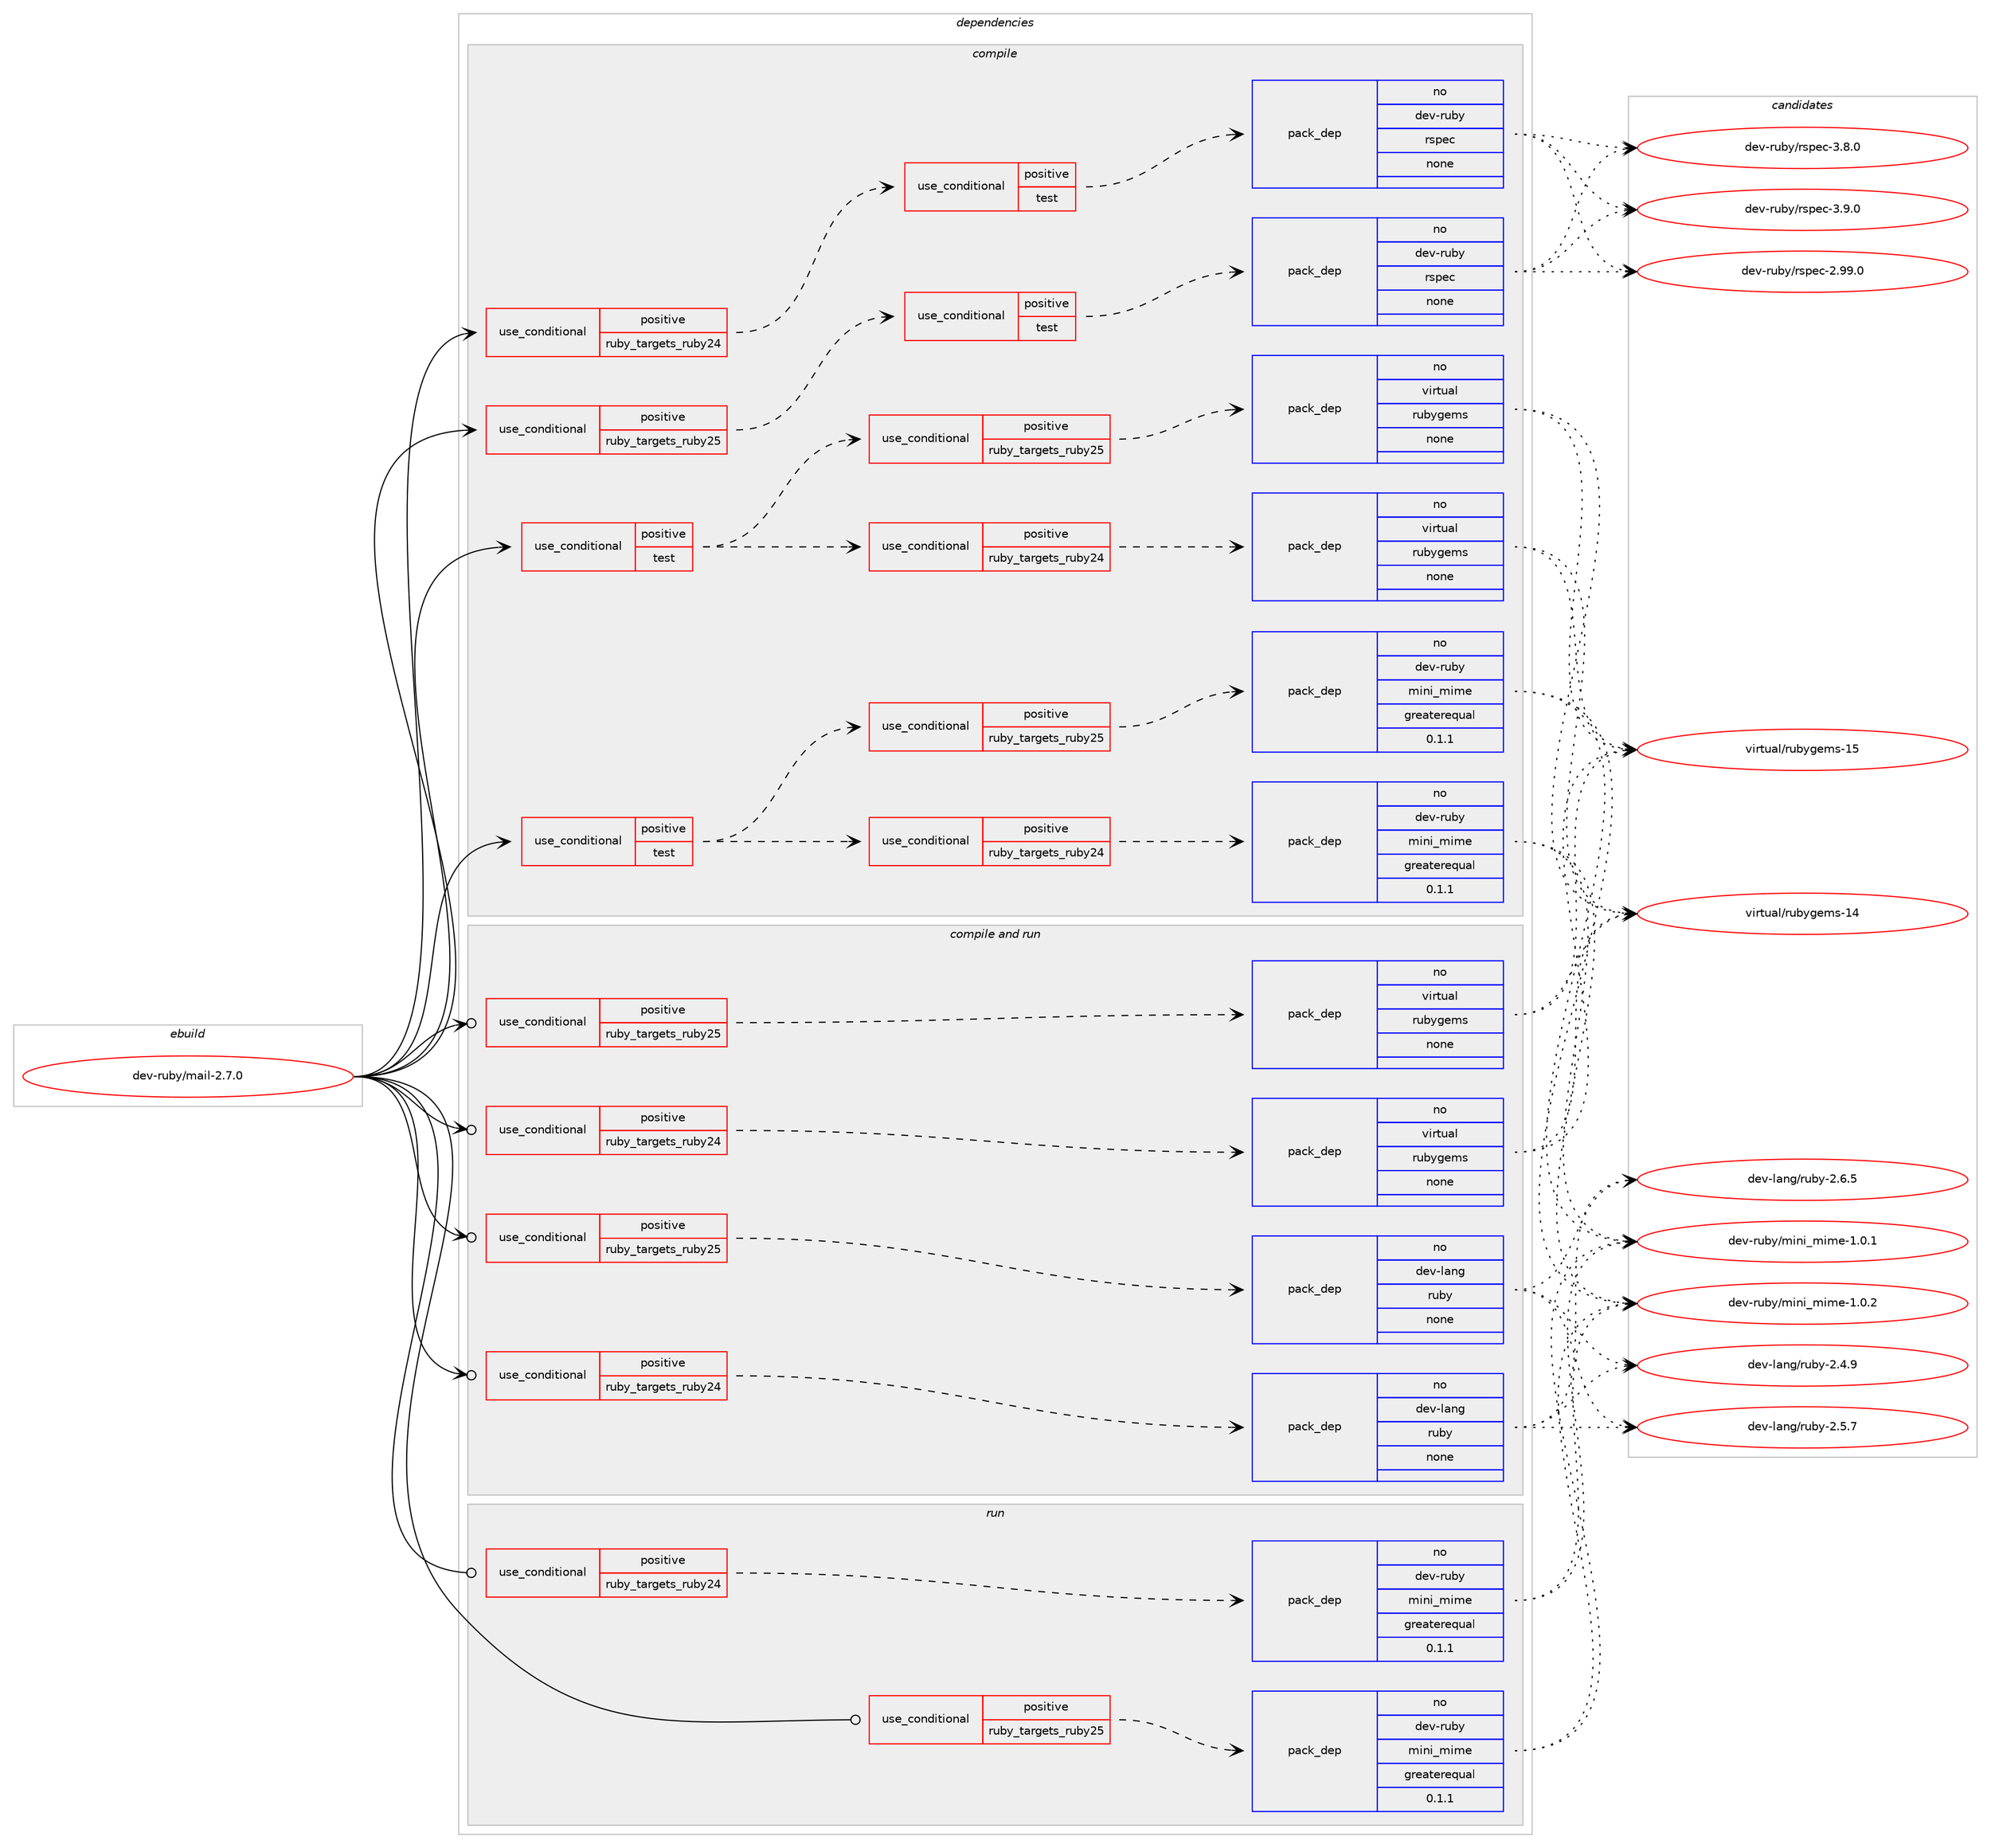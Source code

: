 digraph prolog {

# *************
# Graph options
# *************

newrank=true;
concentrate=true;
compound=true;
graph [rankdir=LR,fontname=Helvetica,fontsize=10,ranksep=1.5];#, ranksep=2.5, nodesep=0.2];
edge  [arrowhead=vee];
node  [fontname=Helvetica,fontsize=10];

# **********
# The ebuild
# **********

subgraph cluster_leftcol {
color=gray;
label=<<i>ebuild</i>>;
id [label="dev-ruby/mail-2.7.0", color=red, width=4, href="../dev-ruby/mail-2.7.0.svg"];
}

# ****************
# The dependencies
# ****************

subgraph cluster_midcol {
color=gray;
label=<<i>dependencies</i>>;
subgraph cluster_compile {
fillcolor="#eeeeee";
style=filled;
label=<<i>compile</i>>;
subgraph cond167014 {
dependency694238 [label=<<TABLE BORDER="0" CELLBORDER="1" CELLSPACING="0" CELLPADDING="4"><TR><TD ROWSPAN="3" CELLPADDING="10">use_conditional</TD></TR><TR><TD>positive</TD></TR><TR><TD>ruby_targets_ruby24</TD></TR></TABLE>>, shape=none, color=red];
subgraph cond167015 {
dependency694239 [label=<<TABLE BORDER="0" CELLBORDER="1" CELLSPACING="0" CELLPADDING="4"><TR><TD ROWSPAN="3" CELLPADDING="10">use_conditional</TD></TR><TR><TD>positive</TD></TR><TR><TD>test</TD></TR></TABLE>>, shape=none, color=red];
subgraph pack515239 {
dependency694240 [label=<<TABLE BORDER="0" CELLBORDER="1" CELLSPACING="0" CELLPADDING="4" WIDTH="220"><TR><TD ROWSPAN="6" CELLPADDING="30">pack_dep</TD></TR><TR><TD WIDTH="110">no</TD></TR><TR><TD>dev-ruby</TD></TR><TR><TD>rspec</TD></TR><TR><TD>none</TD></TR><TR><TD></TD></TR></TABLE>>, shape=none, color=blue];
}
dependency694239:e -> dependency694240:w [weight=20,style="dashed",arrowhead="vee"];
}
dependency694238:e -> dependency694239:w [weight=20,style="dashed",arrowhead="vee"];
}
id:e -> dependency694238:w [weight=20,style="solid",arrowhead="vee"];
subgraph cond167016 {
dependency694241 [label=<<TABLE BORDER="0" CELLBORDER="1" CELLSPACING="0" CELLPADDING="4"><TR><TD ROWSPAN="3" CELLPADDING="10">use_conditional</TD></TR><TR><TD>positive</TD></TR><TR><TD>ruby_targets_ruby25</TD></TR></TABLE>>, shape=none, color=red];
subgraph cond167017 {
dependency694242 [label=<<TABLE BORDER="0" CELLBORDER="1" CELLSPACING="0" CELLPADDING="4"><TR><TD ROWSPAN="3" CELLPADDING="10">use_conditional</TD></TR><TR><TD>positive</TD></TR><TR><TD>test</TD></TR></TABLE>>, shape=none, color=red];
subgraph pack515240 {
dependency694243 [label=<<TABLE BORDER="0" CELLBORDER="1" CELLSPACING="0" CELLPADDING="4" WIDTH="220"><TR><TD ROWSPAN="6" CELLPADDING="30">pack_dep</TD></TR><TR><TD WIDTH="110">no</TD></TR><TR><TD>dev-ruby</TD></TR><TR><TD>rspec</TD></TR><TR><TD>none</TD></TR><TR><TD></TD></TR></TABLE>>, shape=none, color=blue];
}
dependency694242:e -> dependency694243:w [weight=20,style="dashed",arrowhead="vee"];
}
dependency694241:e -> dependency694242:w [weight=20,style="dashed",arrowhead="vee"];
}
id:e -> dependency694241:w [weight=20,style="solid",arrowhead="vee"];
subgraph cond167018 {
dependency694244 [label=<<TABLE BORDER="0" CELLBORDER="1" CELLSPACING="0" CELLPADDING="4"><TR><TD ROWSPAN="3" CELLPADDING="10">use_conditional</TD></TR><TR><TD>positive</TD></TR><TR><TD>test</TD></TR></TABLE>>, shape=none, color=red];
subgraph cond167019 {
dependency694245 [label=<<TABLE BORDER="0" CELLBORDER="1" CELLSPACING="0" CELLPADDING="4"><TR><TD ROWSPAN="3" CELLPADDING="10">use_conditional</TD></TR><TR><TD>positive</TD></TR><TR><TD>ruby_targets_ruby24</TD></TR></TABLE>>, shape=none, color=red];
subgraph pack515241 {
dependency694246 [label=<<TABLE BORDER="0" CELLBORDER="1" CELLSPACING="0" CELLPADDING="4" WIDTH="220"><TR><TD ROWSPAN="6" CELLPADDING="30">pack_dep</TD></TR><TR><TD WIDTH="110">no</TD></TR><TR><TD>dev-ruby</TD></TR><TR><TD>mini_mime</TD></TR><TR><TD>greaterequal</TD></TR><TR><TD>0.1.1</TD></TR></TABLE>>, shape=none, color=blue];
}
dependency694245:e -> dependency694246:w [weight=20,style="dashed",arrowhead="vee"];
}
dependency694244:e -> dependency694245:w [weight=20,style="dashed",arrowhead="vee"];
subgraph cond167020 {
dependency694247 [label=<<TABLE BORDER="0" CELLBORDER="1" CELLSPACING="0" CELLPADDING="4"><TR><TD ROWSPAN="3" CELLPADDING="10">use_conditional</TD></TR><TR><TD>positive</TD></TR><TR><TD>ruby_targets_ruby25</TD></TR></TABLE>>, shape=none, color=red];
subgraph pack515242 {
dependency694248 [label=<<TABLE BORDER="0" CELLBORDER="1" CELLSPACING="0" CELLPADDING="4" WIDTH="220"><TR><TD ROWSPAN="6" CELLPADDING="30">pack_dep</TD></TR><TR><TD WIDTH="110">no</TD></TR><TR><TD>dev-ruby</TD></TR><TR><TD>mini_mime</TD></TR><TR><TD>greaterequal</TD></TR><TR><TD>0.1.1</TD></TR></TABLE>>, shape=none, color=blue];
}
dependency694247:e -> dependency694248:w [weight=20,style="dashed",arrowhead="vee"];
}
dependency694244:e -> dependency694247:w [weight=20,style="dashed",arrowhead="vee"];
}
id:e -> dependency694244:w [weight=20,style="solid",arrowhead="vee"];
subgraph cond167021 {
dependency694249 [label=<<TABLE BORDER="0" CELLBORDER="1" CELLSPACING="0" CELLPADDING="4"><TR><TD ROWSPAN="3" CELLPADDING="10">use_conditional</TD></TR><TR><TD>positive</TD></TR><TR><TD>test</TD></TR></TABLE>>, shape=none, color=red];
subgraph cond167022 {
dependency694250 [label=<<TABLE BORDER="0" CELLBORDER="1" CELLSPACING="0" CELLPADDING="4"><TR><TD ROWSPAN="3" CELLPADDING="10">use_conditional</TD></TR><TR><TD>positive</TD></TR><TR><TD>ruby_targets_ruby24</TD></TR></TABLE>>, shape=none, color=red];
subgraph pack515243 {
dependency694251 [label=<<TABLE BORDER="0" CELLBORDER="1" CELLSPACING="0" CELLPADDING="4" WIDTH="220"><TR><TD ROWSPAN="6" CELLPADDING="30">pack_dep</TD></TR><TR><TD WIDTH="110">no</TD></TR><TR><TD>virtual</TD></TR><TR><TD>rubygems</TD></TR><TR><TD>none</TD></TR><TR><TD></TD></TR></TABLE>>, shape=none, color=blue];
}
dependency694250:e -> dependency694251:w [weight=20,style="dashed",arrowhead="vee"];
}
dependency694249:e -> dependency694250:w [weight=20,style="dashed",arrowhead="vee"];
subgraph cond167023 {
dependency694252 [label=<<TABLE BORDER="0" CELLBORDER="1" CELLSPACING="0" CELLPADDING="4"><TR><TD ROWSPAN="3" CELLPADDING="10">use_conditional</TD></TR><TR><TD>positive</TD></TR><TR><TD>ruby_targets_ruby25</TD></TR></TABLE>>, shape=none, color=red];
subgraph pack515244 {
dependency694253 [label=<<TABLE BORDER="0" CELLBORDER="1" CELLSPACING="0" CELLPADDING="4" WIDTH="220"><TR><TD ROWSPAN="6" CELLPADDING="30">pack_dep</TD></TR><TR><TD WIDTH="110">no</TD></TR><TR><TD>virtual</TD></TR><TR><TD>rubygems</TD></TR><TR><TD>none</TD></TR><TR><TD></TD></TR></TABLE>>, shape=none, color=blue];
}
dependency694252:e -> dependency694253:w [weight=20,style="dashed",arrowhead="vee"];
}
dependency694249:e -> dependency694252:w [weight=20,style="dashed",arrowhead="vee"];
}
id:e -> dependency694249:w [weight=20,style="solid",arrowhead="vee"];
}
subgraph cluster_compileandrun {
fillcolor="#eeeeee";
style=filled;
label=<<i>compile and run</i>>;
subgraph cond167024 {
dependency694254 [label=<<TABLE BORDER="0" CELLBORDER="1" CELLSPACING="0" CELLPADDING="4"><TR><TD ROWSPAN="3" CELLPADDING="10">use_conditional</TD></TR><TR><TD>positive</TD></TR><TR><TD>ruby_targets_ruby24</TD></TR></TABLE>>, shape=none, color=red];
subgraph pack515245 {
dependency694255 [label=<<TABLE BORDER="0" CELLBORDER="1" CELLSPACING="0" CELLPADDING="4" WIDTH="220"><TR><TD ROWSPAN="6" CELLPADDING="30">pack_dep</TD></TR><TR><TD WIDTH="110">no</TD></TR><TR><TD>dev-lang</TD></TR><TR><TD>ruby</TD></TR><TR><TD>none</TD></TR><TR><TD></TD></TR></TABLE>>, shape=none, color=blue];
}
dependency694254:e -> dependency694255:w [weight=20,style="dashed",arrowhead="vee"];
}
id:e -> dependency694254:w [weight=20,style="solid",arrowhead="odotvee"];
subgraph cond167025 {
dependency694256 [label=<<TABLE BORDER="0" CELLBORDER="1" CELLSPACING="0" CELLPADDING="4"><TR><TD ROWSPAN="3" CELLPADDING="10">use_conditional</TD></TR><TR><TD>positive</TD></TR><TR><TD>ruby_targets_ruby24</TD></TR></TABLE>>, shape=none, color=red];
subgraph pack515246 {
dependency694257 [label=<<TABLE BORDER="0" CELLBORDER="1" CELLSPACING="0" CELLPADDING="4" WIDTH="220"><TR><TD ROWSPAN="6" CELLPADDING="30">pack_dep</TD></TR><TR><TD WIDTH="110">no</TD></TR><TR><TD>virtual</TD></TR><TR><TD>rubygems</TD></TR><TR><TD>none</TD></TR><TR><TD></TD></TR></TABLE>>, shape=none, color=blue];
}
dependency694256:e -> dependency694257:w [weight=20,style="dashed",arrowhead="vee"];
}
id:e -> dependency694256:w [weight=20,style="solid",arrowhead="odotvee"];
subgraph cond167026 {
dependency694258 [label=<<TABLE BORDER="0" CELLBORDER="1" CELLSPACING="0" CELLPADDING="4"><TR><TD ROWSPAN="3" CELLPADDING="10">use_conditional</TD></TR><TR><TD>positive</TD></TR><TR><TD>ruby_targets_ruby25</TD></TR></TABLE>>, shape=none, color=red];
subgraph pack515247 {
dependency694259 [label=<<TABLE BORDER="0" CELLBORDER="1" CELLSPACING="0" CELLPADDING="4" WIDTH="220"><TR><TD ROWSPAN="6" CELLPADDING="30">pack_dep</TD></TR><TR><TD WIDTH="110">no</TD></TR><TR><TD>dev-lang</TD></TR><TR><TD>ruby</TD></TR><TR><TD>none</TD></TR><TR><TD></TD></TR></TABLE>>, shape=none, color=blue];
}
dependency694258:e -> dependency694259:w [weight=20,style="dashed",arrowhead="vee"];
}
id:e -> dependency694258:w [weight=20,style="solid",arrowhead="odotvee"];
subgraph cond167027 {
dependency694260 [label=<<TABLE BORDER="0" CELLBORDER="1" CELLSPACING="0" CELLPADDING="4"><TR><TD ROWSPAN="3" CELLPADDING="10">use_conditional</TD></TR><TR><TD>positive</TD></TR><TR><TD>ruby_targets_ruby25</TD></TR></TABLE>>, shape=none, color=red];
subgraph pack515248 {
dependency694261 [label=<<TABLE BORDER="0" CELLBORDER="1" CELLSPACING="0" CELLPADDING="4" WIDTH="220"><TR><TD ROWSPAN="6" CELLPADDING="30">pack_dep</TD></TR><TR><TD WIDTH="110">no</TD></TR><TR><TD>virtual</TD></TR><TR><TD>rubygems</TD></TR><TR><TD>none</TD></TR><TR><TD></TD></TR></TABLE>>, shape=none, color=blue];
}
dependency694260:e -> dependency694261:w [weight=20,style="dashed",arrowhead="vee"];
}
id:e -> dependency694260:w [weight=20,style="solid",arrowhead="odotvee"];
}
subgraph cluster_run {
fillcolor="#eeeeee";
style=filled;
label=<<i>run</i>>;
subgraph cond167028 {
dependency694262 [label=<<TABLE BORDER="0" CELLBORDER="1" CELLSPACING="0" CELLPADDING="4"><TR><TD ROWSPAN="3" CELLPADDING="10">use_conditional</TD></TR><TR><TD>positive</TD></TR><TR><TD>ruby_targets_ruby24</TD></TR></TABLE>>, shape=none, color=red];
subgraph pack515249 {
dependency694263 [label=<<TABLE BORDER="0" CELLBORDER="1" CELLSPACING="0" CELLPADDING="4" WIDTH="220"><TR><TD ROWSPAN="6" CELLPADDING="30">pack_dep</TD></TR><TR><TD WIDTH="110">no</TD></TR><TR><TD>dev-ruby</TD></TR><TR><TD>mini_mime</TD></TR><TR><TD>greaterequal</TD></TR><TR><TD>0.1.1</TD></TR></TABLE>>, shape=none, color=blue];
}
dependency694262:e -> dependency694263:w [weight=20,style="dashed",arrowhead="vee"];
}
id:e -> dependency694262:w [weight=20,style="solid",arrowhead="odot"];
subgraph cond167029 {
dependency694264 [label=<<TABLE BORDER="0" CELLBORDER="1" CELLSPACING="0" CELLPADDING="4"><TR><TD ROWSPAN="3" CELLPADDING="10">use_conditional</TD></TR><TR><TD>positive</TD></TR><TR><TD>ruby_targets_ruby25</TD></TR></TABLE>>, shape=none, color=red];
subgraph pack515250 {
dependency694265 [label=<<TABLE BORDER="0" CELLBORDER="1" CELLSPACING="0" CELLPADDING="4" WIDTH="220"><TR><TD ROWSPAN="6" CELLPADDING="30">pack_dep</TD></TR><TR><TD WIDTH="110">no</TD></TR><TR><TD>dev-ruby</TD></TR><TR><TD>mini_mime</TD></TR><TR><TD>greaterequal</TD></TR><TR><TD>0.1.1</TD></TR></TABLE>>, shape=none, color=blue];
}
dependency694264:e -> dependency694265:w [weight=20,style="dashed",arrowhead="vee"];
}
id:e -> dependency694264:w [weight=20,style="solid",arrowhead="odot"];
}
}

# **************
# The candidates
# **************

subgraph cluster_choices {
rank=same;
color=gray;
label=<<i>candidates</i>>;

subgraph choice515239 {
color=black;
nodesep=1;
choice1001011184511411798121471141151121019945504657574648 [label="dev-ruby/rspec-2.99.0", color=red, width=4,href="../dev-ruby/rspec-2.99.0.svg"];
choice10010111845114117981214711411511210199455146564648 [label="dev-ruby/rspec-3.8.0", color=red, width=4,href="../dev-ruby/rspec-3.8.0.svg"];
choice10010111845114117981214711411511210199455146574648 [label="dev-ruby/rspec-3.9.0", color=red, width=4,href="../dev-ruby/rspec-3.9.0.svg"];
dependency694240:e -> choice1001011184511411798121471141151121019945504657574648:w [style=dotted,weight="100"];
dependency694240:e -> choice10010111845114117981214711411511210199455146564648:w [style=dotted,weight="100"];
dependency694240:e -> choice10010111845114117981214711411511210199455146574648:w [style=dotted,weight="100"];
}
subgraph choice515240 {
color=black;
nodesep=1;
choice1001011184511411798121471141151121019945504657574648 [label="dev-ruby/rspec-2.99.0", color=red, width=4,href="../dev-ruby/rspec-2.99.0.svg"];
choice10010111845114117981214711411511210199455146564648 [label="dev-ruby/rspec-3.8.0", color=red, width=4,href="../dev-ruby/rspec-3.8.0.svg"];
choice10010111845114117981214711411511210199455146574648 [label="dev-ruby/rspec-3.9.0", color=red, width=4,href="../dev-ruby/rspec-3.9.0.svg"];
dependency694243:e -> choice1001011184511411798121471141151121019945504657574648:w [style=dotted,weight="100"];
dependency694243:e -> choice10010111845114117981214711411511210199455146564648:w [style=dotted,weight="100"];
dependency694243:e -> choice10010111845114117981214711411511210199455146574648:w [style=dotted,weight="100"];
}
subgraph choice515241 {
color=black;
nodesep=1;
choice10010111845114117981214710910511010595109105109101454946484649 [label="dev-ruby/mini_mime-1.0.1", color=red, width=4,href="../dev-ruby/mini_mime-1.0.1.svg"];
choice10010111845114117981214710910511010595109105109101454946484650 [label="dev-ruby/mini_mime-1.0.2", color=red, width=4,href="../dev-ruby/mini_mime-1.0.2.svg"];
dependency694246:e -> choice10010111845114117981214710910511010595109105109101454946484649:w [style=dotted,weight="100"];
dependency694246:e -> choice10010111845114117981214710910511010595109105109101454946484650:w [style=dotted,weight="100"];
}
subgraph choice515242 {
color=black;
nodesep=1;
choice10010111845114117981214710910511010595109105109101454946484649 [label="dev-ruby/mini_mime-1.0.1", color=red, width=4,href="../dev-ruby/mini_mime-1.0.1.svg"];
choice10010111845114117981214710910511010595109105109101454946484650 [label="dev-ruby/mini_mime-1.0.2", color=red, width=4,href="../dev-ruby/mini_mime-1.0.2.svg"];
dependency694248:e -> choice10010111845114117981214710910511010595109105109101454946484649:w [style=dotted,weight="100"];
dependency694248:e -> choice10010111845114117981214710910511010595109105109101454946484650:w [style=dotted,weight="100"];
}
subgraph choice515243 {
color=black;
nodesep=1;
choice118105114116117971084711411798121103101109115454952 [label="virtual/rubygems-14", color=red, width=4,href="../virtual/rubygems-14.svg"];
choice118105114116117971084711411798121103101109115454953 [label="virtual/rubygems-15", color=red, width=4,href="../virtual/rubygems-15.svg"];
dependency694251:e -> choice118105114116117971084711411798121103101109115454952:w [style=dotted,weight="100"];
dependency694251:e -> choice118105114116117971084711411798121103101109115454953:w [style=dotted,weight="100"];
}
subgraph choice515244 {
color=black;
nodesep=1;
choice118105114116117971084711411798121103101109115454952 [label="virtual/rubygems-14", color=red, width=4,href="../virtual/rubygems-14.svg"];
choice118105114116117971084711411798121103101109115454953 [label="virtual/rubygems-15", color=red, width=4,href="../virtual/rubygems-15.svg"];
dependency694253:e -> choice118105114116117971084711411798121103101109115454952:w [style=dotted,weight="100"];
dependency694253:e -> choice118105114116117971084711411798121103101109115454953:w [style=dotted,weight="100"];
}
subgraph choice515245 {
color=black;
nodesep=1;
choice10010111845108971101034711411798121455046524657 [label="dev-lang/ruby-2.4.9", color=red, width=4,href="../dev-lang/ruby-2.4.9.svg"];
choice10010111845108971101034711411798121455046534655 [label="dev-lang/ruby-2.5.7", color=red, width=4,href="../dev-lang/ruby-2.5.7.svg"];
choice10010111845108971101034711411798121455046544653 [label="dev-lang/ruby-2.6.5", color=red, width=4,href="../dev-lang/ruby-2.6.5.svg"];
dependency694255:e -> choice10010111845108971101034711411798121455046524657:w [style=dotted,weight="100"];
dependency694255:e -> choice10010111845108971101034711411798121455046534655:w [style=dotted,weight="100"];
dependency694255:e -> choice10010111845108971101034711411798121455046544653:w [style=dotted,weight="100"];
}
subgraph choice515246 {
color=black;
nodesep=1;
choice118105114116117971084711411798121103101109115454952 [label="virtual/rubygems-14", color=red, width=4,href="../virtual/rubygems-14.svg"];
choice118105114116117971084711411798121103101109115454953 [label="virtual/rubygems-15", color=red, width=4,href="../virtual/rubygems-15.svg"];
dependency694257:e -> choice118105114116117971084711411798121103101109115454952:w [style=dotted,weight="100"];
dependency694257:e -> choice118105114116117971084711411798121103101109115454953:w [style=dotted,weight="100"];
}
subgraph choice515247 {
color=black;
nodesep=1;
choice10010111845108971101034711411798121455046524657 [label="dev-lang/ruby-2.4.9", color=red, width=4,href="../dev-lang/ruby-2.4.9.svg"];
choice10010111845108971101034711411798121455046534655 [label="dev-lang/ruby-2.5.7", color=red, width=4,href="../dev-lang/ruby-2.5.7.svg"];
choice10010111845108971101034711411798121455046544653 [label="dev-lang/ruby-2.6.5", color=red, width=4,href="../dev-lang/ruby-2.6.5.svg"];
dependency694259:e -> choice10010111845108971101034711411798121455046524657:w [style=dotted,weight="100"];
dependency694259:e -> choice10010111845108971101034711411798121455046534655:w [style=dotted,weight="100"];
dependency694259:e -> choice10010111845108971101034711411798121455046544653:w [style=dotted,weight="100"];
}
subgraph choice515248 {
color=black;
nodesep=1;
choice118105114116117971084711411798121103101109115454952 [label="virtual/rubygems-14", color=red, width=4,href="../virtual/rubygems-14.svg"];
choice118105114116117971084711411798121103101109115454953 [label="virtual/rubygems-15", color=red, width=4,href="../virtual/rubygems-15.svg"];
dependency694261:e -> choice118105114116117971084711411798121103101109115454952:w [style=dotted,weight="100"];
dependency694261:e -> choice118105114116117971084711411798121103101109115454953:w [style=dotted,weight="100"];
}
subgraph choice515249 {
color=black;
nodesep=1;
choice10010111845114117981214710910511010595109105109101454946484649 [label="dev-ruby/mini_mime-1.0.1", color=red, width=4,href="../dev-ruby/mini_mime-1.0.1.svg"];
choice10010111845114117981214710910511010595109105109101454946484650 [label="dev-ruby/mini_mime-1.0.2", color=red, width=4,href="../dev-ruby/mini_mime-1.0.2.svg"];
dependency694263:e -> choice10010111845114117981214710910511010595109105109101454946484649:w [style=dotted,weight="100"];
dependency694263:e -> choice10010111845114117981214710910511010595109105109101454946484650:w [style=dotted,weight="100"];
}
subgraph choice515250 {
color=black;
nodesep=1;
choice10010111845114117981214710910511010595109105109101454946484649 [label="dev-ruby/mini_mime-1.0.1", color=red, width=4,href="../dev-ruby/mini_mime-1.0.1.svg"];
choice10010111845114117981214710910511010595109105109101454946484650 [label="dev-ruby/mini_mime-1.0.2", color=red, width=4,href="../dev-ruby/mini_mime-1.0.2.svg"];
dependency694265:e -> choice10010111845114117981214710910511010595109105109101454946484649:w [style=dotted,weight="100"];
dependency694265:e -> choice10010111845114117981214710910511010595109105109101454946484650:w [style=dotted,weight="100"];
}
}

}
